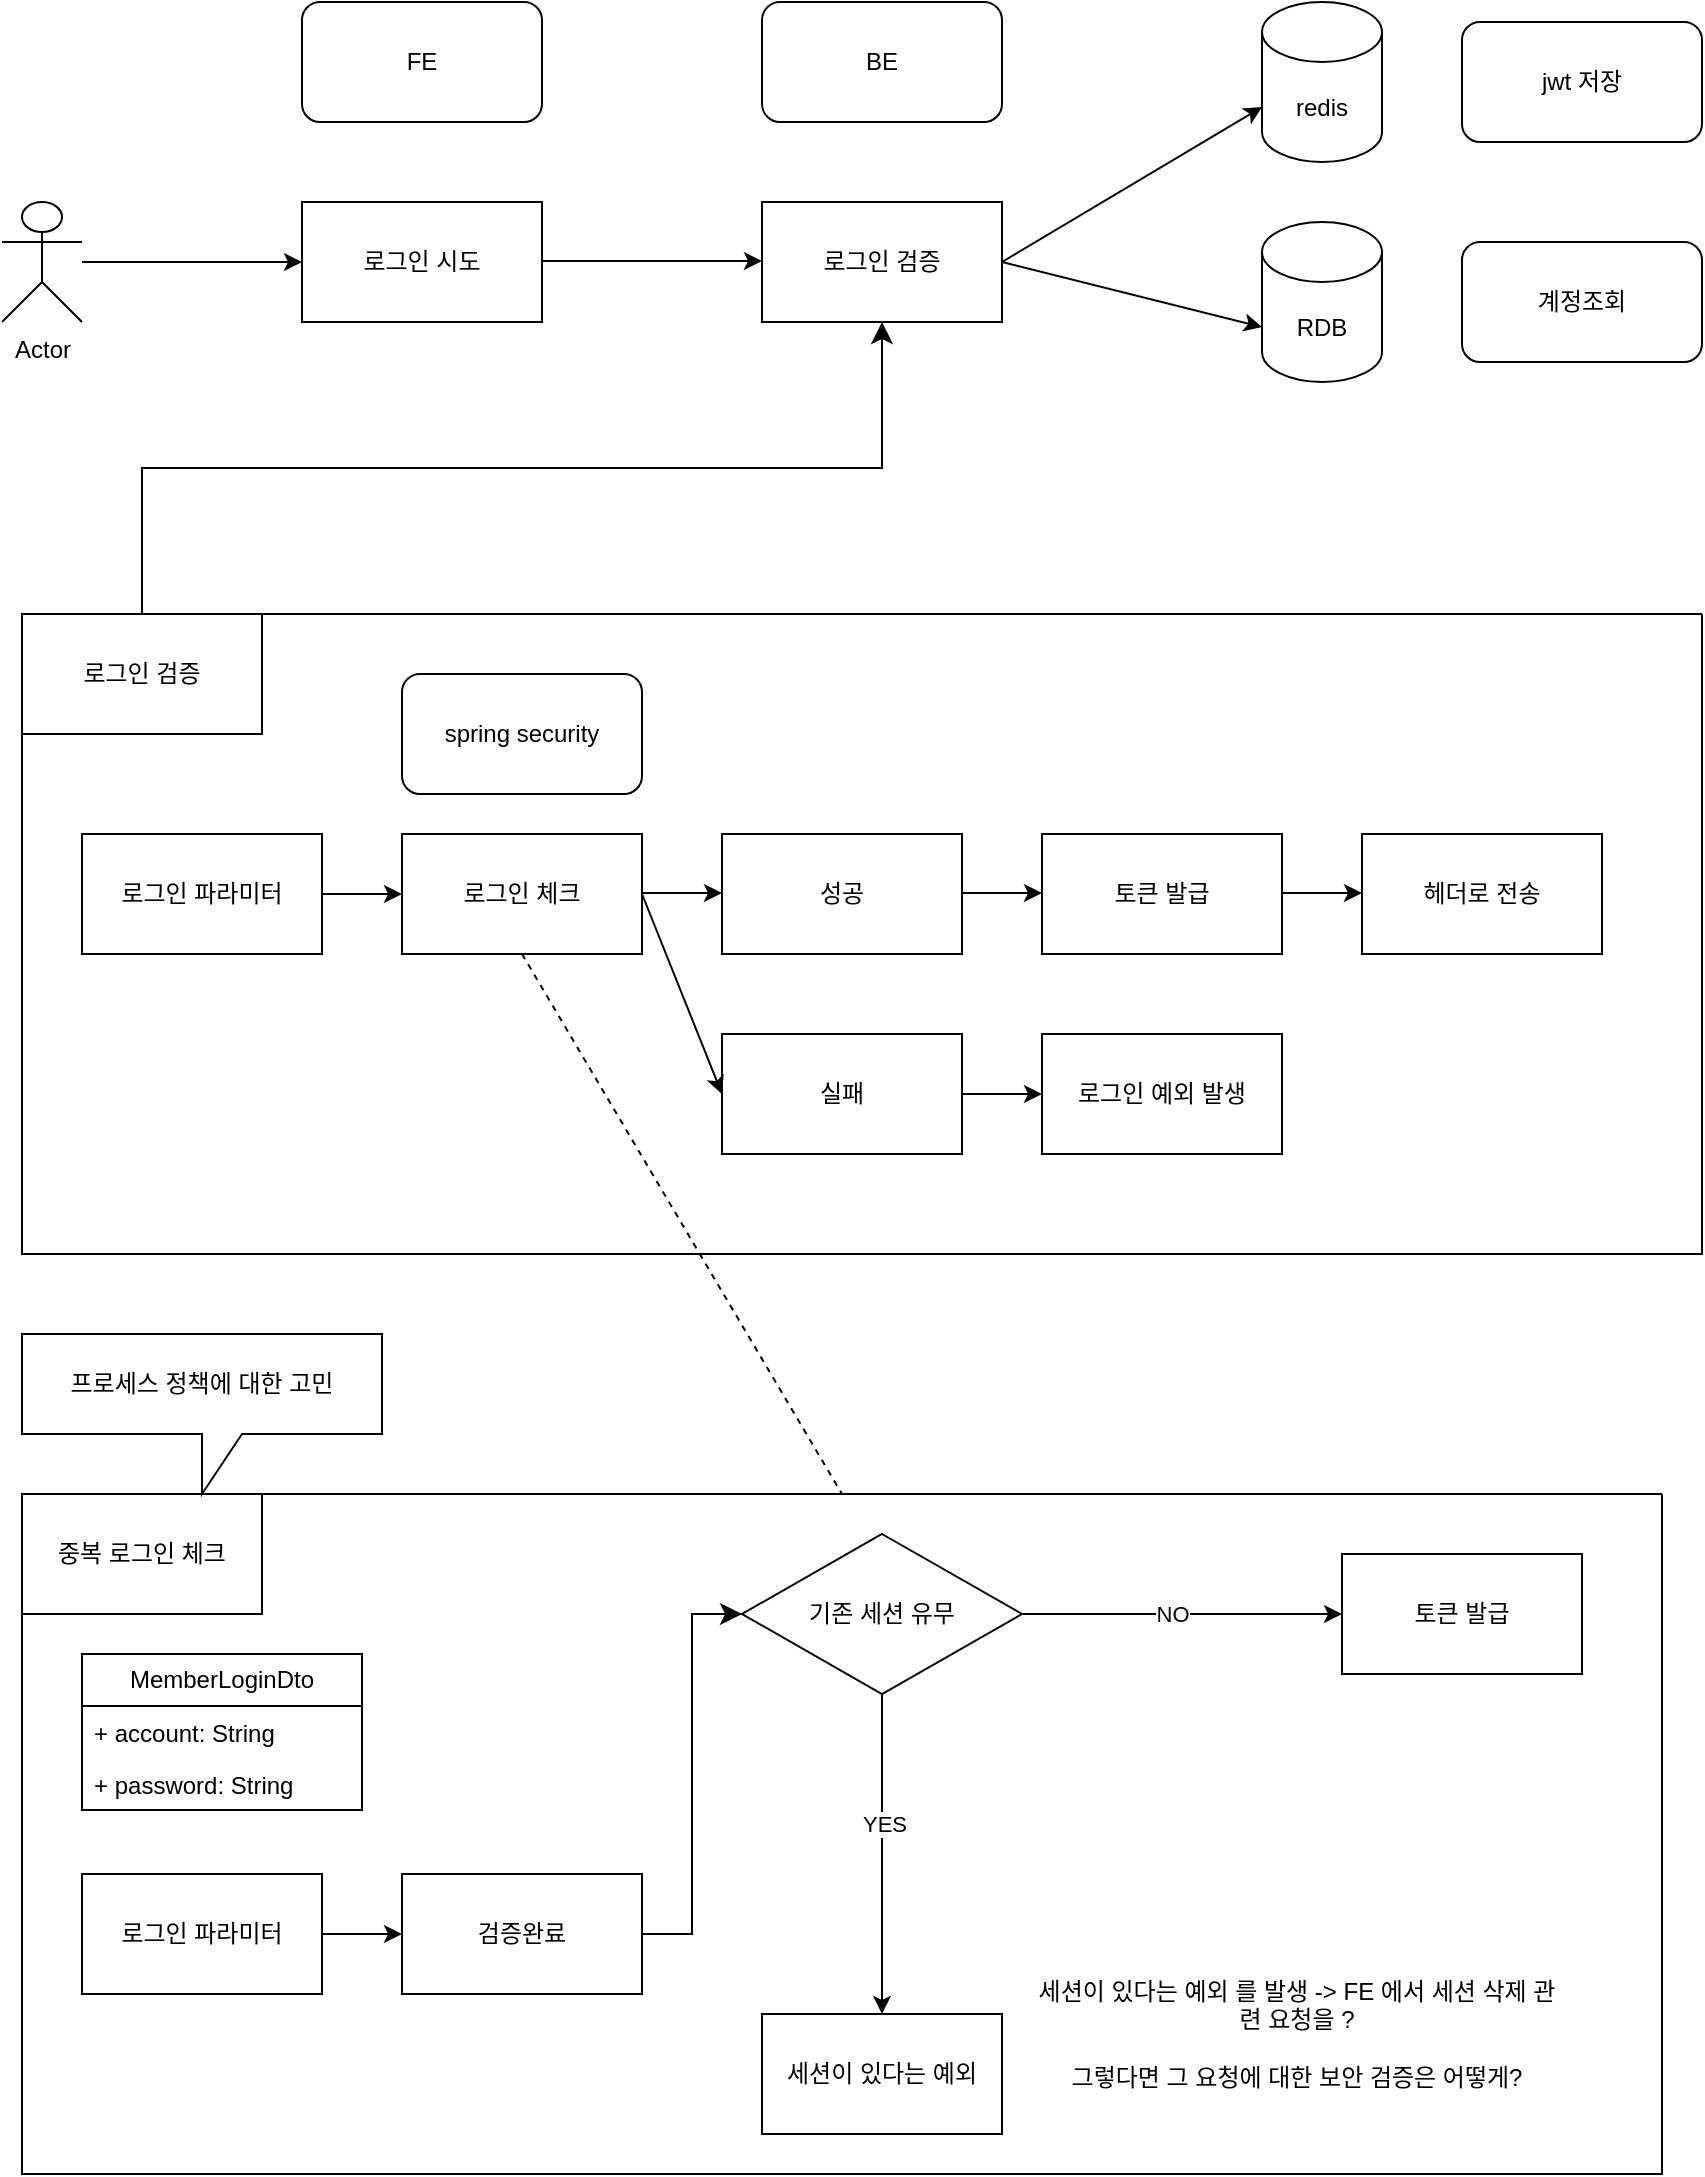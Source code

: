 <mxfile version="23.1.1" type="github">
  <diagram id="C5RBs43oDa-KdzZeNtuy" name="Page-1">
    <mxGraphModel dx="1386" dy="913" grid="1" gridSize="10" guides="1" tooltips="1" connect="1" arrows="1" fold="1" page="1" pageScale="1" pageWidth="1169" pageHeight="827" math="0" shadow="0">
      <root>
        <mxCell id="WIyWlLk6GJQsqaUBKTNV-0" />
        <mxCell id="WIyWlLk6GJQsqaUBKTNV-1" parent="WIyWlLk6GJQsqaUBKTNV-0" />
        <mxCell id="8GiJINHcV0jm0DNlGFCi-0" value="Actor" style="shape=umlActor;verticalLabelPosition=bottom;verticalAlign=top;html=1;outlineConnect=0;" parent="WIyWlLk6GJQsqaUBKTNV-1" vertex="1">
          <mxGeometry x="40" y="164" width="40" height="60" as="geometry" />
        </mxCell>
        <mxCell id="8GiJINHcV0jm0DNlGFCi-1" value="로그인 시도" style="rounded=0;whiteSpace=wrap;html=1;" parent="WIyWlLk6GJQsqaUBKTNV-1" vertex="1">
          <mxGeometry x="190" y="164" width="120" height="60" as="geometry" />
        </mxCell>
        <mxCell id="8GiJINHcV0jm0DNlGFCi-2" value="로그인 검증" style="rounded=0;whiteSpace=wrap;html=1;" parent="WIyWlLk6GJQsqaUBKTNV-1" vertex="1">
          <mxGeometry x="420" y="164" width="120" height="60" as="geometry" />
        </mxCell>
        <mxCell id="8GiJINHcV0jm0DNlGFCi-6" value="FE" style="rounded=1;whiteSpace=wrap;html=1;" parent="WIyWlLk6GJQsqaUBKTNV-1" vertex="1">
          <mxGeometry x="190" y="64" width="120" height="60" as="geometry" />
        </mxCell>
        <mxCell id="8GiJINHcV0jm0DNlGFCi-7" value="BE" style="rounded=1;whiteSpace=wrap;html=1;" parent="WIyWlLk6GJQsqaUBKTNV-1" vertex="1">
          <mxGeometry x="420" y="64" width="120" height="60" as="geometry" />
        </mxCell>
        <mxCell id="8GiJINHcV0jm0DNlGFCi-8" value="redis" style="shape=cylinder3;whiteSpace=wrap;html=1;boundedLbl=1;backgroundOutline=1;size=15;" parent="WIyWlLk6GJQsqaUBKTNV-1" vertex="1">
          <mxGeometry x="670" y="64" width="60" height="80" as="geometry" />
        </mxCell>
        <mxCell id="8GiJINHcV0jm0DNlGFCi-9" value="RDB" style="shape=cylinder3;whiteSpace=wrap;html=1;boundedLbl=1;backgroundOutline=1;size=15;" parent="WIyWlLk6GJQsqaUBKTNV-1" vertex="1">
          <mxGeometry x="670" y="174" width="60" height="80" as="geometry" />
        </mxCell>
        <mxCell id="8GiJINHcV0jm0DNlGFCi-12" value="" style="endArrow=classic;html=1;rounded=0;entryX=0;entryY=0.5;entryDx=0;entryDy=0;" parent="WIyWlLk6GJQsqaUBKTNV-1" source="8GiJINHcV0jm0DNlGFCi-0" target="8GiJINHcV0jm0DNlGFCi-1" edge="1">
          <mxGeometry width="50" height="50" relative="1" as="geometry">
            <mxPoint x="530" y="334" as="sourcePoint" />
            <mxPoint x="580" y="284" as="targetPoint" />
          </mxGeometry>
        </mxCell>
        <mxCell id="8GiJINHcV0jm0DNlGFCi-13" value="" style="endArrow=classic;html=1;rounded=0;entryX=0;entryY=0.5;entryDx=0;entryDy=0;" parent="WIyWlLk6GJQsqaUBKTNV-1" edge="1">
          <mxGeometry width="50" height="50" relative="1" as="geometry">
            <mxPoint x="310" y="193.5" as="sourcePoint" />
            <mxPoint x="420" y="193.5" as="targetPoint" />
            <Array as="points">
              <mxPoint x="360" y="193.5" />
            </Array>
          </mxGeometry>
        </mxCell>
        <mxCell id="8GiJINHcV0jm0DNlGFCi-18" value="" style="endArrow=classic;html=1;rounded=0;exitX=1;exitY=0.5;exitDx=0;exitDy=0;entryX=0;entryY=0;entryDx=0;entryDy=52.5;entryPerimeter=0;" parent="WIyWlLk6GJQsqaUBKTNV-1" source="8GiJINHcV0jm0DNlGFCi-2" target="8GiJINHcV0jm0DNlGFCi-9" edge="1">
          <mxGeometry width="50" height="50" relative="1" as="geometry">
            <mxPoint x="530" y="350" as="sourcePoint" />
            <mxPoint x="580" y="300" as="targetPoint" />
          </mxGeometry>
        </mxCell>
        <mxCell id="8GiJINHcV0jm0DNlGFCi-19" value="" style="endArrow=classic;html=1;rounded=0;entryX=0;entryY=0;entryDx=0;entryDy=52.5;entryPerimeter=0;exitX=1;exitY=0.5;exitDx=0;exitDy=0;" parent="WIyWlLk6GJQsqaUBKTNV-1" source="8GiJINHcV0jm0DNlGFCi-2" target="8GiJINHcV0jm0DNlGFCi-8" edge="1">
          <mxGeometry width="50" height="50" relative="1" as="geometry">
            <mxPoint x="540" y="100" as="sourcePoint" />
            <mxPoint x="590" y="50" as="targetPoint" />
          </mxGeometry>
        </mxCell>
        <mxCell id="8GiJINHcV0jm0DNlGFCi-20" value="jwt 저장" style="rounded=1;whiteSpace=wrap;html=1;" parent="WIyWlLk6GJQsqaUBKTNV-1" vertex="1">
          <mxGeometry x="770" y="74" width="120" height="60" as="geometry" />
        </mxCell>
        <mxCell id="8GiJINHcV0jm0DNlGFCi-21" value="계정조회" style="rounded=1;whiteSpace=wrap;html=1;" parent="WIyWlLk6GJQsqaUBKTNV-1" vertex="1">
          <mxGeometry x="770" y="184" width="120" height="60" as="geometry" />
        </mxCell>
        <mxCell id="8GiJINHcV0jm0DNlGFCi-22" value="" style="edgeStyle=elbowEdgeStyle;elbow=vertical;endArrow=classic;html=1;curved=0;rounded=0;endSize=8;startSize=8;exitX=0.5;exitY=0;exitDx=0;exitDy=0;" parent="WIyWlLk6GJQsqaUBKTNV-1" edge="1" source="mw6NqvUpDxh2f4Y7yOHA-0">
          <mxGeometry width="50" height="50" relative="1" as="geometry">
            <mxPoint x="50" y="390" as="sourcePoint" />
            <mxPoint x="480" y="224" as="targetPoint" />
          </mxGeometry>
        </mxCell>
        <mxCell id="8GiJINHcV0jm0DNlGFCi-23" value="로그인 파라미터" style="rounded=0;whiteSpace=wrap;html=1;" parent="WIyWlLk6GJQsqaUBKTNV-1" vertex="1">
          <mxGeometry x="80" y="480" width="120" height="60" as="geometry" />
        </mxCell>
        <mxCell id="8GiJINHcV0jm0DNlGFCi-24" value="로그인 체크" style="rounded=0;whiteSpace=wrap;html=1;" parent="WIyWlLk6GJQsqaUBKTNV-1" vertex="1">
          <mxGeometry x="240" y="480" width="120" height="60" as="geometry" />
        </mxCell>
        <mxCell id="8GiJINHcV0jm0DNlGFCi-25" value="spring security" style="rounded=1;whiteSpace=wrap;html=1;" parent="WIyWlLk6GJQsqaUBKTNV-1" vertex="1">
          <mxGeometry x="240" y="400" width="120" height="60" as="geometry" />
        </mxCell>
        <mxCell id="8GiJINHcV0jm0DNlGFCi-26" value="성공" style="rounded=0;whiteSpace=wrap;html=1;" parent="WIyWlLk6GJQsqaUBKTNV-1" vertex="1">
          <mxGeometry x="400" y="480" width="120" height="60" as="geometry" />
        </mxCell>
        <mxCell id="8GiJINHcV0jm0DNlGFCi-27" value="실패" style="rounded=0;whiteSpace=wrap;html=1;" parent="WIyWlLk6GJQsqaUBKTNV-1" vertex="1">
          <mxGeometry x="400" y="580" width="120" height="60" as="geometry" />
        </mxCell>
        <mxCell id="8GiJINHcV0jm0DNlGFCi-28" value="" style="endArrow=classic;html=1;rounded=0;entryX=0;entryY=0.5;entryDx=0;entryDy=0;" parent="WIyWlLk6GJQsqaUBKTNV-1" target="8GiJINHcV0jm0DNlGFCi-24" edge="1">
          <mxGeometry width="50" height="50" relative="1" as="geometry">
            <mxPoint x="200" y="510" as="sourcePoint" />
            <mxPoint x="250" y="460" as="targetPoint" />
          </mxGeometry>
        </mxCell>
        <mxCell id="8GiJINHcV0jm0DNlGFCi-29" value="" style="endArrow=classic;html=1;rounded=0;" parent="WIyWlLk6GJQsqaUBKTNV-1" edge="1">
          <mxGeometry width="50" height="50" relative="1" as="geometry">
            <mxPoint x="360" y="509.5" as="sourcePoint" />
            <mxPoint x="400" y="509.5" as="targetPoint" />
          </mxGeometry>
        </mxCell>
        <mxCell id="8GiJINHcV0jm0DNlGFCi-30" value="" style="endArrow=classic;html=1;rounded=0;exitX=1;exitY=0.5;exitDx=0;exitDy=0;entryX=0;entryY=0.5;entryDx=0;entryDy=0;" parent="WIyWlLk6GJQsqaUBKTNV-1" source="8GiJINHcV0jm0DNlGFCi-24" target="8GiJINHcV0jm0DNlGFCi-27" edge="1">
          <mxGeometry width="50" height="50" relative="1" as="geometry">
            <mxPoint x="530" y="660" as="sourcePoint" />
            <mxPoint x="580" y="610" as="targetPoint" />
          </mxGeometry>
        </mxCell>
        <mxCell id="8GiJINHcV0jm0DNlGFCi-31" value="토큰 발급" style="rounded=0;whiteSpace=wrap;html=1;" parent="WIyWlLk6GJQsqaUBKTNV-1" vertex="1">
          <mxGeometry x="560" y="480" width="120" height="60" as="geometry" />
        </mxCell>
        <mxCell id="8GiJINHcV0jm0DNlGFCi-32" value="" style="endArrow=classic;html=1;rounded=0;" parent="WIyWlLk6GJQsqaUBKTNV-1" edge="1">
          <mxGeometry width="50" height="50" relative="1" as="geometry">
            <mxPoint x="520" y="509.5" as="sourcePoint" />
            <mxPoint x="560" y="509.5" as="targetPoint" />
          </mxGeometry>
        </mxCell>
        <mxCell id="8GiJINHcV0jm0DNlGFCi-33" value="로그인 예외 발생" style="rounded=0;whiteSpace=wrap;html=1;" parent="WIyWlLk6GJQsqaUBKTNV-1" vertex="1">
          <mxGeometry x="560" y="580" width="120" height="60" as="geometry" />
        </mxCell>
        <mxCell id="8GiJINHcV0jm0DNlGFCi-34" value="" style="endArrow=classic;html=1;rounded=0;exitX=1;exitY=0.5;exitDx=0;exitDy=0;" parent="WIyWlLk6GJQsqaUBKTNV-1" source="8GiJINHcV0jm0DNlGFCi-27" edge="1">
          <mxGeometry width="50" height="50" relative="1" as="geometry">
            <mxPoint x="530" y="660" as="sourcePoint" />
            <mxPoint x="560" y="610" as="targetPoint" />
          </mxGeometry>
        </mxCell>
        <mxCell id="8GiJINHcV0jm0DNlGFCi-35" value="헤더로 전송" style="rounded=0;whiteSpace=wrap;html=1;" parent="WIyWlLk6GJQsqaUBKTNV-1" vertex="1">
          <mxGeometry x="720" y="480" width="120" height="60" as="geometry" />
        </mxCell>
        <mxCell id="8GiJINHcV0jm0DNlGFCi-36" value="" style="endArrow=classic;html=1;rounded=0;" parent="WIyWlLk6GJQsqaUBKTNV-1" edge="1">
          <mxGeometry width="50" height="50" relative="1" as="geometry">
            <mxPoint x="680" y="509.5" as="sourcePoint" />
            <mxPoint x="720" y="509.5" as="targetPoint" />
          </mxGeometry>
        </mxCell>
        <mxCell id="mw6NqvUpDxh2f4Y7yOHA-2" value="" style="swimlane;startSize=0;" vertex="1" parent="WIyWlLk6GJQsqaUBKTNV-1">
          <mxGeometry x="50" y="370" width="840" height="320" as="geometry" />
        </mxCell>
        <mxCell id="mw6NqvUpDxh2f4Y7yOHA-0" value="로그인 검증" style="rounded=0;whiteSpace=wrap;html=1;" vertex="1" parent="mw6NqvUpDxh2f4Y7yOHA-2">
          <mxGeometry width="120" height="60" as="geometry" />
        </mxCell>
        <mxCell id="mw6NqvUpDxh2f4Y7yOHA-4" value="중복 로그인 체크" style="rounded=0;whiteSpace=wrap;html=1;" vertex="1" parent="WIyWlLk6GJQsqaUBKTNV-1">
          <mxGeometry x="50" y="810" width="120" height="60" as="geometry" />
        </mxCell>
        <mxCell id="mw6NqvUpDxh2f4Y7yOHA-5" value="" style="swimlane;startSize=0;" vertex="1" parent="WIyWlLk6GJQsqaUBKTNV-1">
          <mxGeometry x="50" y="810" width="820" height="340" as="geometry" />
        </mxCell>
        <mxCell id="mw6NqvUpDxh2f4Y7yOHA-13" value="MemberLoginDto" style="swimlane;fontStyle=0;childLayout=stackLayout;horizontal=1;startSize=26;fillColor=none;horizontalStack=0;resizeParent=1;resizeParentMax=0;resizeLast=0;collapsible=1;marginBottom=0;whiteSpace=wrap;html=1;" vertex="1" parent="mw6NqvUpDxh2f4Y7yOHA-5">
          <mxGeometry x="30" y="80" width="140" height="78" as="geometry" />
        </mxCell>
        <mxCell id="mw6NqvUpDxh2f4Y7yOHA-14" value="+ account: String&lt;br&gt;&lt;br&gt;" style="text;strokeColor=none;fillColor=none;align=left;verticalAlign=top;spacingLeft=4;spacingRight=4;overflow=hidden;rotatable=0;points=[[0,0.5],[1,0.5]];portConstraint=eastwest;whiteSpace=wrap;html=1;" vertex="1" parent="mw6NqvUpDxh2f4Y7yOHA-13">
          <mxGeometry y="26" width="140" height="26" as="geometry" />
        </mxCell>
        <mxCell id="mw6NqvUpDxh2f4Y7yOHA-16" value="+ password: String&lt;br&gt;" style="text;strokeColor=none;fillColor=none;align=left;verticalAlign=top;spacingLeft=4;spacingRight=4;overflow=hidden;rotatable=0;points=[[0,0.5],[1,0.5]];portConstraint=eastwest;whiteSpace=wrap;html=1;" vertex="1" parent="mw6NqvUpDxh2f4Y7yOHA-13">
          <mxGeometry y="52" width="140" height="26" as="geometry" />
        </mxCell>
        <mxCell id="mw6NqvUpDxh2f4Y7yOHA-17" value="로그인 파라미터" style="rounded=0;whiteSpace=wrap;html=1;" vertex="1" parent="mw6NqvUpDxh2f4Y7yOHA-5">
          <mxGeometry x="30" y="190" width="120" height="60" as="geometry" />
        </mxCell>
        <mxCell id="mw6NqvUpDxh2f4Y7yOHA-18" value="검증완료" style="rounded=0;whiteSpace=wrap;html=1;" vertex="1" parent="mw6NqvUpDxh2f4Y7yOHA-5">
          <mxGeometry x="190" y="190" width="120" height="60" as="geometry" />
        </mxCell>
        <mxCell id="mw6NqvUpDxh2f4Y7yOHA-20" value="기존 세션 유무" style="rhombus;whiteSpace=wrap;html=1;" vertex="1" parent="mw6NqvUpDxh2f4Y7yOHA-5">
          <mxGeometry x="360" y="20" width="140" height="80" as="geometry" />
        </mxCell>
        <mxCell id="mw6NqvUpDxh2f4Y7yOHA-21" value="" style="endArrow=classic;html=1;rounded=0;entryX=0;entryY=0.5;entryDx=0;entryDy=0;" edge="1" parent="mw6NqvUpDxh2f4Y7yOHA-5" target="mw6NqvUpDxh2f4Y7yOHA-18">
          <mxGeometry width="50" height="50" relative="1" as="geometry">
            <mxPoint x="150" y="220" as="sourcePoint" />
            <mxPoint x="200" y="170" as="targetPoint" />
          </mxGeometry>
        </mxCell>
        <mxCell id="mw6NqvUpDxh2f4Y7yOHA-23" value="" style="edgeStyle=elbowEdgeStyle;elbow=horizontal;endArrow=classic;html=1;curved=0;rounded=0;endSize=8;startSize=8;exitX=1;exitY=0.5;exitDx=0;exitDy=0;" edge="1" parent="mw6NqvUpDxh2f4Y7yOHA-5" source="mw6NqvUpDxh2f4Y7yOHA-18">
          <mxGeometry width="50" height="50" relative="1" as="geometry">
            <mxPoint x="310" y="110" as="sourcePoint" />
            <mxPoint x="360" y="60" as="targetPoint" />
          </mxGeometry>
        </mxCell>
        <mxCell id="mw6NqvUpDxh2f4Y7yOHA-26" value="세션이 있다는 예외" style="rounded=0;whiteSpace=wrap;html=1;" vertex="1" parent="mw6NqvUpDxh2f4Y7yOHA-5">
          <mxGeometry x="370" y="260" width="120" height="60" as="geometry" />
        </mxCell>
        <mxCell id="mw6NqvUpDxh2f4Y7yOHA-27" value="토큰 발급" style="rounded=0;whiteSpace=wrap;html=1;" vertex="1" parent="mw6NqvUpDxh2f4Y7yOHA-5">
          <mxGeometry x="660" y="30" width="120" height="60" as="geometry" />
        </mxCell>
        <mxCell id="mw6NqvUpDxh2f4Y7yOHA-28" value="" style="endArrow=classic;html=1;rounded=0;entryX=0.5;entryY=0;entryDx=0;entryDy=0;" edge="1" parent="mw6NqvUpDxh2f4Y7yOHA-5" source="mw6NqvUpDxh2f4Y7yOHA-20" target="mw6NqvUpDxh2f4Y7yOHA-26">
          <mxGeometry width="50" height="50" relative="1" as="geometry">
            <mxPoint x="320" y="320" as="sourcePoint" />
            <mxPoint x="370" y="270" as="targetPoint" />
          </mxGeometry>
        </mxCell>
        <mxCell id="mw6NqvUpDxh2f4Y7yOHA-29" value="YES" style="edgeLabel;html=1;align=center;verticalAlign=middle;resizable=0;points=[];" vertex="1" connectable="0" parent="mw6NqvUpDxh2f4Y7yOHA-28">
          <mxGeometry x="-0.19" y="1" relative="1" as="geometry">
            <mxPoint as="offset" />
          </mxGeometry>
        </mxCell>
        <mxCell id="mw6NqvUpDxh2f4Y7yOHA-30" value="" style="endArrow=classic;html=1;rounded=0;exitX=1;exitY=0.5;exitDx=0;exitDy=0;entryX=0;entryY=0.5;entryDx=0;entryDy=0;" edge="1" parent="mw6NqvUpDxh2f4Y7yOHA-5" source="mw6NqvUpDxh2f4Y7yOHA-20" target="mw6NqvUpDxh2f4Y7yOHA-27">
          <mxGeometry width="50" height="50" relative="1" as="geometry">
            <mxPoint x="320" y="320" as="sourcePoint" />
            <mxPoint x="370" y="270" as="targetPoint" />
          </mxGeometry>
        </mxCell>
        <mxCell id="mw6NqvUpDxh2f4Y7yOHA-31" value="NO" style="edgeLabel;html=1;align=center;verticalAlign=middle;resizable=0;points=[];" vertex="1" connectable="0" parent="mw6NqvUpDxh2f4Y7yOHA-30">
          <mxGeometry x="-0.06" relative="1" as="geometry">
            <mxPoint as="offset" />
          </mxGeometry>
        </mxCell>
        <mxCell id="mw6NqvUpDxh2f4Y7yOHA-35" value="세션이 있다는 예외 를 발생 -&amp;gt; FE 에서 세션 삭제 관련 요청을 ?&lt;br&gt;&lt;br&gt;그렇다면 그 요청에 대한 보안 검증은 어떻게?" style="text;html=1;strokeColor=none;fillColor=none;align=center;verticalAlign=middle;whiteSpace=wrap;rounded=0;" vertex="1" parent="mw6NqvUpDxh2f4Y7yOHA-5">
          <mxGeometry x="505" y="230" width="265" height="80" as="geometry" />
        </mxCell>
        <mxCell id="mw6NqvUpDxh2f4Y7yOHA-7" value="프로세스 정책에 대한 고민" style="shape=callout;whiteSpace=wrap;html=1;perimeter=calloutPerimeter;" vertex="1" parent="WIyWlLk6GJQsqaUBKTNV-1">
          <mxGeometry x="50" y="730" width="180" height="80" as="geometry" />
        </mxCell>
        <mxCell id="mw6NqvUpDxh2f4Y7yOHA-11" value="" style="endArrow=none;dashed=1;html=1;rounded=0;exitX=0.5;exitY=1;exitDx=0;exitDy=0;entryX=0.5;entryY=0;entryDx=0;entryDy=0;" edge="1" parent="WIyWlLk6GJQsqaUBKTNV-1" source="8GiJINHcV0jm0DNlGFCi-24" target="mw6NqvUpDxh2f4Y7yOHA-5">
          <mxGeometry width="50" height="50" relative="1" as="geometry">
            <mxPoint x="390" y="760" as="sourcePoint" />
            <mxPoint x="440" y="710" as="targetPoint" />
          </mxGeometry>
        </mxCell>
      </root>
    </mxGraphModel>
  </diagram>
</mxfile>
